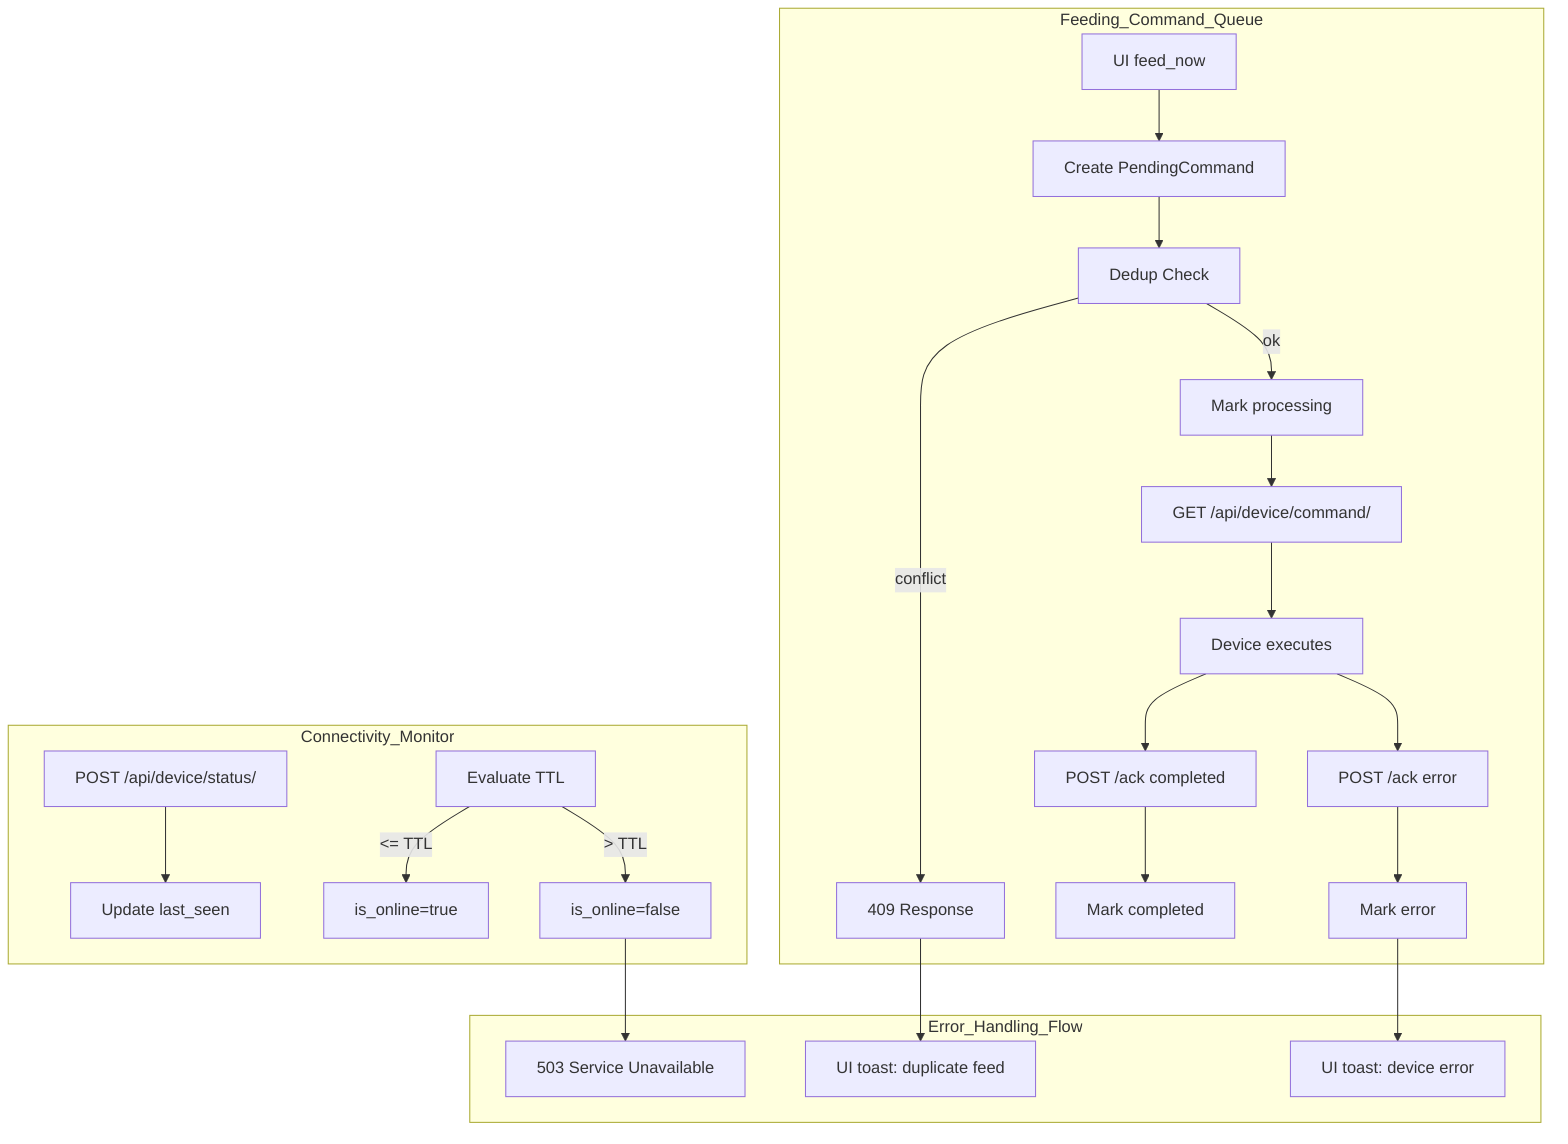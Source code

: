 flowchart TD
  subgraph Feeding_Command_Queue
    CREATE[Create PendingCommand]
    DEDUP[Dedup Check]
    PROCESS[Mark processing]
    EXECUTE[Device executes]
    COMPLETE[Mark completed]
    ERROR[Mark error]

    UI_FEED[UI feed_now] --> CREATE
    CREATE --> DEDUP
    DEDUP -->|conflict| CONFLICT[409 Response]
    DEDUP -->|ok| PROCESS
    PROCESS --> FETCH[GET /api/device/command/]
    FETCH --> EXECUTE
    EXECUTE --> ACK_OK[POST /ack completed]
    EXECUTE --> ACK_ERR[POST /ack error]
    ACK_OK --> COMPLETE
    ACK_ERR --> ERROR
  end

  subgraph Connectivity_Monitor
    HEARTBEAT[POST /api/device/status/]
    LAST_SEEN[Update last_seen]
    TTL_EVAL[Evaluate TTL]
    ONLINE[is_online=true]
    OFFLINE[is_online=false]

    HEARTBEAT --> LAST_SEEN
    TTL_EVAL -->|<= TTL| ONLINE
    TTL_EVAL -->|> TTL| OFFLINE
  end

  subgraph Error_Handling_Flow
    OFFLINE --> OFFLINE_RESP[503 Service Unavailable]
    CONFLICT --> CONFLICT_TOAST[UI toast: duplicate feed]
    ERROR --> ERROR_TOAST[UI toast: device error]
  end